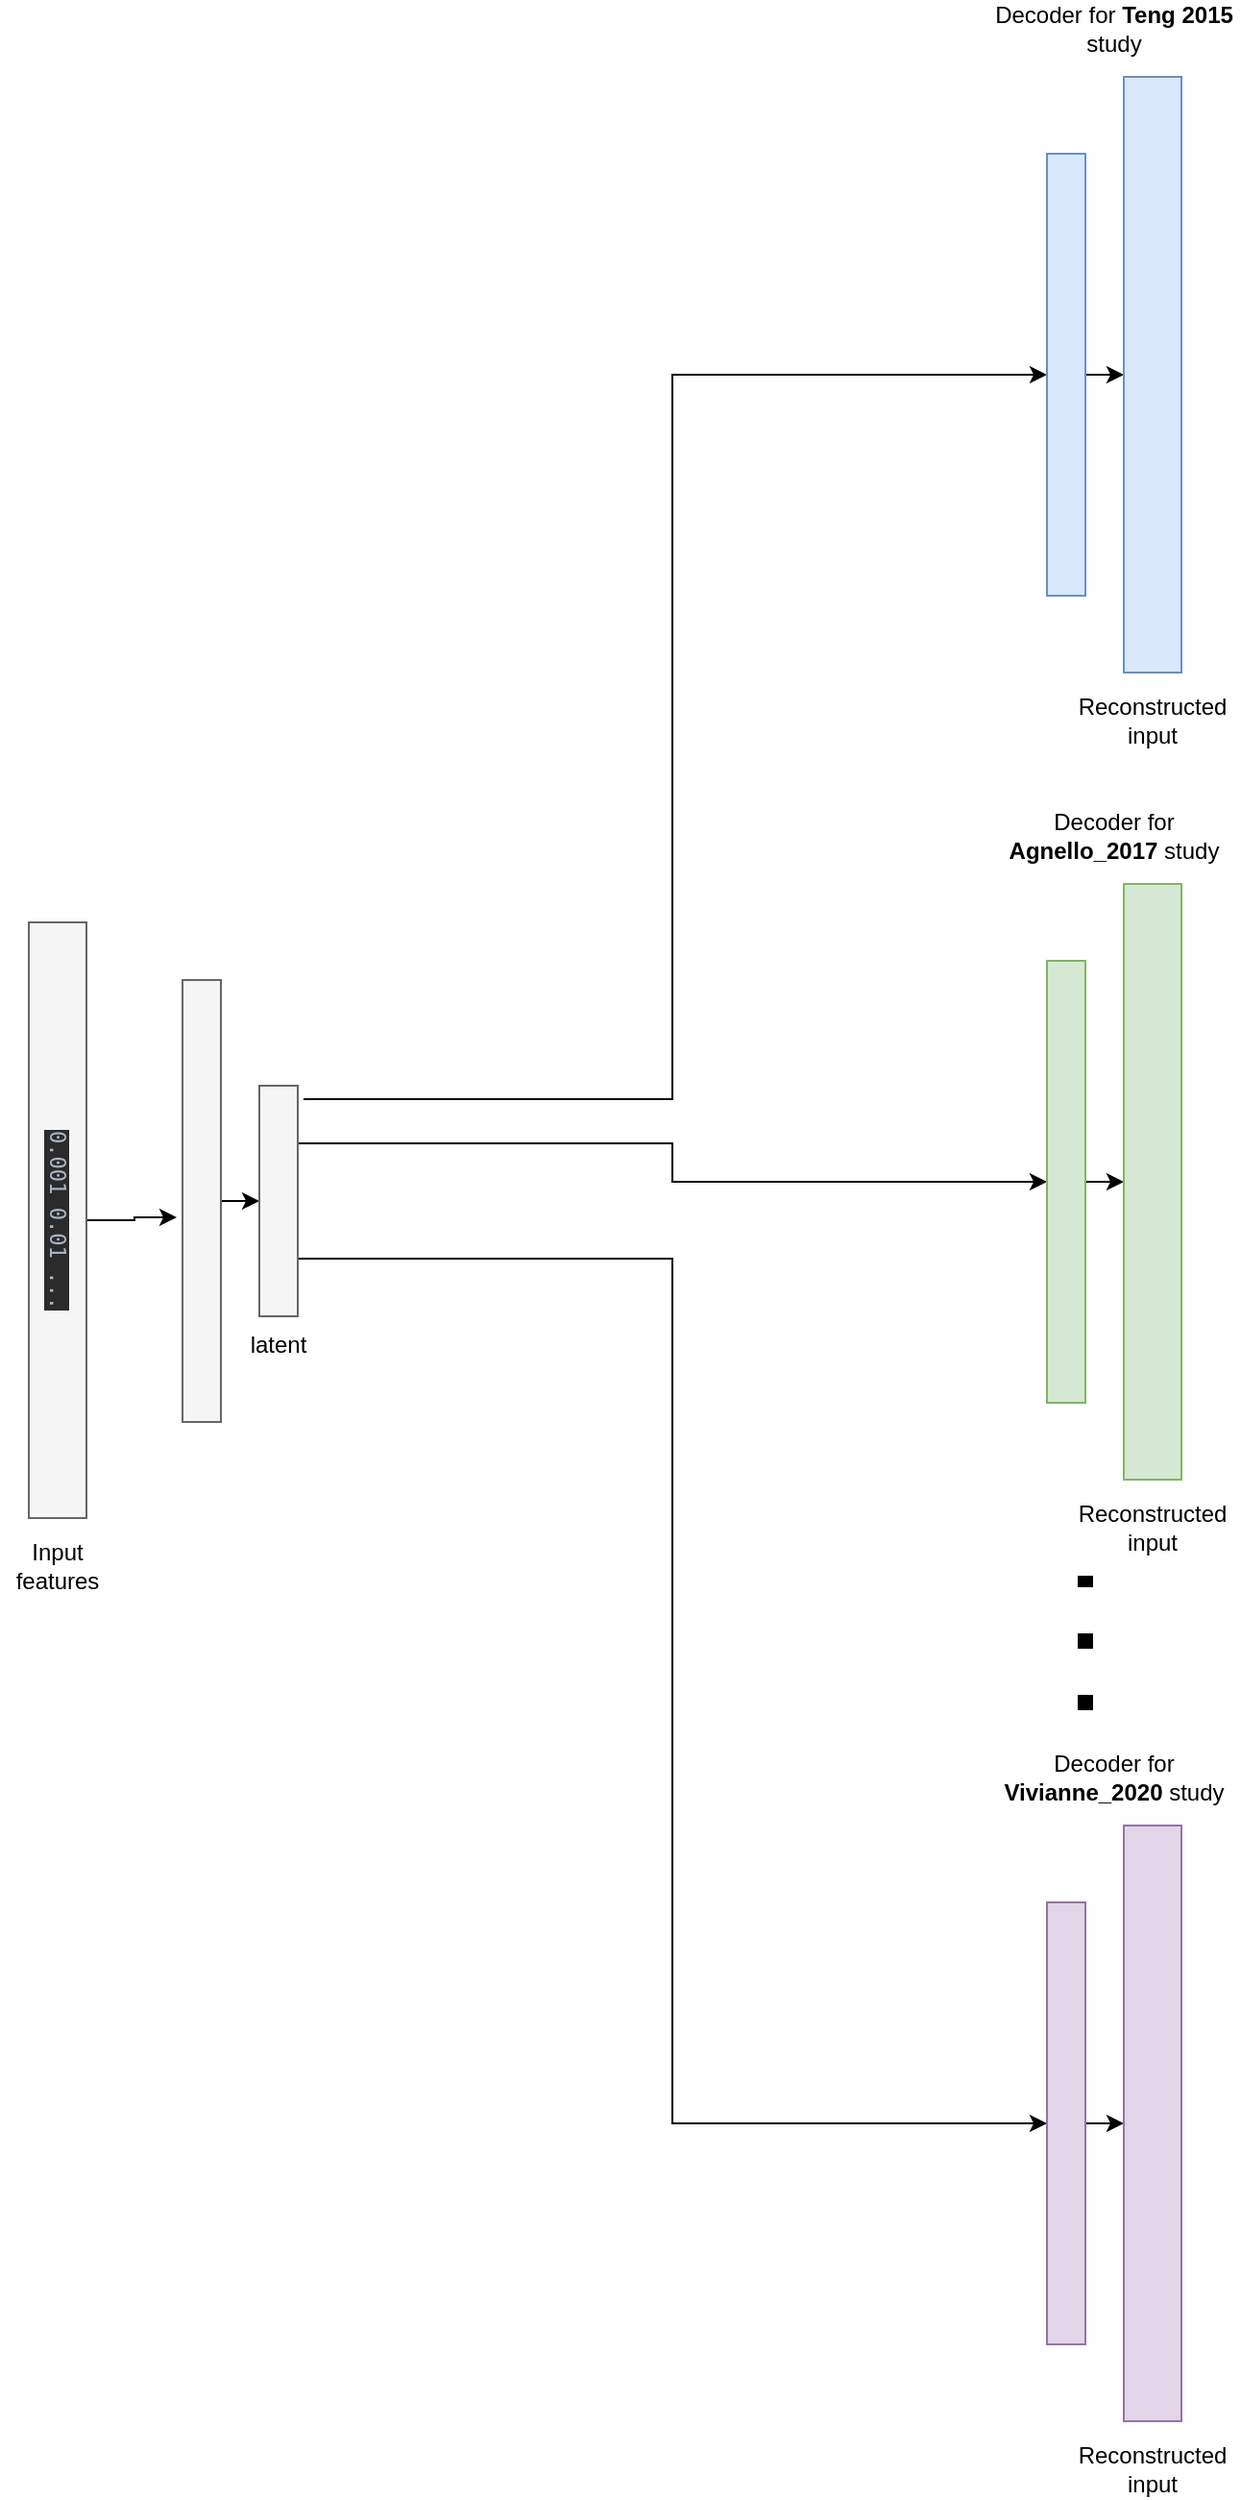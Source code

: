<mxfile version="17.4.0" type="device"><diagram id="OaPFuCpKDhkCm3j7-uwg" name="Page-1"><mxGraphModel dx="1186" dy="1784" grid="1" gridSize="10" guides="1" tooltips="1" connect="1" arrows="1" fold="1" page="1" pageScale="1" pageWidth="827" pageHeight="1169" math="0" shadow="0"><root><mxCell id="0"/><mxCell id="1" parent="0"/><mxCell id="jdDzQHp5nyKt6bQh7CS4-6" style="edgeStyle=orthogonalEdgeStyle;rounded=0;orthogonalLoop=1;jettySize=auto;html=1;exitX=0.5;exitY=0;exitDx=0;exitDy=0;entryX=-0.15;entryY=0.537;entryDx=0;entryDy=0;entryPerimeter=0;" edge="1" parent="1" source="jdDzQHp5nyKt6bQh7CS4-1" target="jdDzQHp5nyKt6bQh7CS4-3"><mxGeometry relative="1" as="geometry"/></mxCell><mxCell id="jdDzQHp5nyKt6bQh7CS4-1" value="&lt;pre style=&quot;background-color: #2b2b2b ; color: #a9b7c6 ; font-family: &amp;#34;jetbrains mono&amp;#34; , monospace ; font-size: 8.3pt&quot;&gt;0.001 0.01 ...&lt;/pre&gt;" style="rounded=0;whiteSpace=wrap;html=1;fillColor=#f5f5f5;strokeColor=#666666;rotation=90;fontColor=#333333;" vertex="1" parent="1"><mxGeometry x="-60" y="330" width="310" height="30" as="geometry"/></mxCell><mxCell id="jdDzQHp5nyKt6bQh7CS4-2" value="Input features" style="text;html=1;strokeColor=none;fillColor=none;align=center;verticalAlign=middle;whiteSpace=wrap;rounded=0;" vertex="1" parent="1"><mxGeometry x="65" y="510" width="60" height="30" as="geometry"/></mxCell><mxCell id="jdDzQHp5nyKt6bQh7CS4-7" style="edgeStyle=orthogonalEdgeStyle;rounded=0;orthogonalLoop=1;jettySize=auto;html=1;exitX=1;exitY=0.5;exitDx=0;exitDy=0;entryX=0;entryY=0.5;entryDx=0;entryDy=0;" edge="1" parent="1" source="jdDzQHp5nyKt6bQh7CS4-3" target="jdDzQHp5nyKt6bQh7CS4-4"><mxGeometry relative="1" as="geometry"/></mxCell><mxCell id="jdDzQHp5nyKt6bQh7CS4-3" value="" style="rounded=0;whiteSpace=wrap;html=1;fillColor=#f5f5f5;strokeColor=#666666;fontColor=#333333;" vertex="1" parent="1"><mxGeometry x="160" y="220" width="20" height="230" as="geometry"/></mxCell><mxCell id="jdDzQHp5nyKt6bQh7CS4-12" style="edgeStyle=orthogonalEdgeStyle;rounded=0;orthogonalLoop=1;jettySize=auto;html=1;exitX=1.15;exitY=0.058;exitDx=0;exitDy=0;entryX=0;entryY=0.5;entryDx=0;entryDy=0;exitPerimeter=0;" edge="1" parent="1" source="jdDzQHp5nyKt6bQh7CS4-4" target="jdDzQHp5nyKt6bQh7CS4-9"><mxGeometry relative="1" as="geometry"/></mxCell><mxCell id="jdDzQHp5nyKt6bQh7CS4-20" style="edgeStyle=orthogonalEdgeStyle;rounded=0;orthogonalLoop=1;jettySize=auto;html=1;exitX=1;exitY=0.25;exitDx=0;exitDy=0;entryX=0;entryY=0.5;entryDx=0;entryDy=0;" edge="1" parent="1" source="jdDzQHp5nyKt6bQh7CS4-4" target="jdDzQHp5nyKt6bQh7CS4-16"><mxGeometry relative="1" as="geometry"/></mxCell><mxCell id="jdDzQHp5nyKt6bQh7CS4-27" style="edgeStyle=orthogonalEdgeStyle;rounded=0;orthogonalLoop=1;jettySize=auto;html=1;exitX=1;exitY=0.75;exitDx=0;exitDy=0;entryX=0;entryY=0.5;entryDx=0;entryDy=0;" edge="1" parent="1" source="jdDzQHp5nyKt6bQh7CS4-4" target="jdDzQHp5nyKt6bQh7CS4-22"><mxGeometry relative="1" as="geometry"/></mxCell><mxCell id="jdDzQHp5nyKt6bQh7CS4-4" value="" style="rounded=0;whiteSpace=wrap;html=1;fillColor=#f5f5f5;strokeColor=#666666;fontColor=#333333;" vertex="1" parent="1"><mxGeometry x="200" y="275" width="20" height="120" as="geometry"/></mxCell><mxCell id="jdDzQHp5nyKt6bQh7CS4-5" value="latent" style="text;html=1;strokeColor=none;fillColor=none;align=center;verticalAlign=middle;whiteSpace=wrap;rounded=0;" vertex="1" parent="1"><mxGeometry x="180" y="395" width="60" height="30" as="geometry"/></mxCell><mxCell id="jdDzQHp5nyKt6bQh7CS4-11" style="edgeStyle=orthogonalEdgeStyle;rounded=0;orthogonalLoop=1;jettySize=auto;html=1;exitX=1;exitY=0.5;exitDx=0;exitDy=0;entryX=0.5;entryY=1;entryDx=0;entryDy=0;" edge="1" parent="1" source="jdDzQHp5nyKt6bQh7CS4-9" target="jdDzQHp5nyKt6bQh7CS4-10"><mxGeometry relative="1" as="geometry"/></mxCell><mxCell id="jdDzQHp5nyKt6bQh7CS4-9" value="" style="rounded=0;whiteSpace=wrap;html=1;fillColor=#dae8fc;strokeColor=#6c8ebf;" vertex="1" parent="1"><mxGeometry x="610" y="-210" width="20" height="230" as="geometry"/></mxCell><mxCell id="jdDzQHp5nyKt6bQh7CS4-10" value="&lt;pre style=&quot;background-color: #2b2b2b ; color: #a9b7c6 ; font-family: &amp;#34;jetbrains mono&amp;#34; , monospace ; font-size: 8.3pt&quot;&gt;&lt;br&gt;&lt;/pre&gt;" style="rounded=0;whiteSpace=wrap;html=1;fillColor=#dae8fc;strokeColor=#6c8ebf;rotation=90;" vertex="1" parent="1"><mxGeometry x="510" y="-110" width="310" height="30" as="geometry"/></mxCell><mxCell id="jdDzQHp5nyKt6bQh7CS4-13" value="Reconstructed input" style="text;html=1;strokeColor=none;fillColor=none;align=center;verticalAlign=middle;whiteSpace=wrap;rounded=0;" vertex="1" parent="1"><mxGeometry x="635" y="70" width="60" height="30" as="geometry"/></mxCell><mxCell id="jdDzQHp5nyKt6bQh7CS4-14" value="Decoder for &lt;b&gt;Teng&lt;/b&gt; &lt;b&gt;2015&lt;/b&gt; study" style="text;html=1;strokeColor=none;fillColor=none;align=center;verticalAlign=middle;whiteSpace=wrap;rounded=0;" vertex="1" parent="1"><mxGeometry x="580" y="-290" width="130" height="30" as="geometry"/></mxCell><mxCell id="jdDzQHp5nyKt6bQh7CS4-15" style="edgeStyle=orthogonalEdgeStyle;rounded=0;orthogonalLoop=1;jettySize=auto;html=1;exitX=1;exitY=0.5;exitDx=0;exitDy=0;entryX=0.5;entryY=1;entryDx=0;entryDy=0;" edge="1" parent="1" source="jdDzQHp5nyKt6bQh7CS4-16" target="jdDzQHp5nyKt6bQh7CS4-17"><mxGeometry relative="1" as="geometry"/></mxCell><mxCell id="jdDzQHp5nyKt6bQh7CS4-16" value="" style="rounded=0;whiteSpace=wrap;html=1;fillColor=#d5e8d4;strokeColor=#82b366;" vertex="1" parent="1"><mxGeometry x="610" y="210" width="20" height="230" as="geometry"/></mxCell><mxCell id="jdDzQHp5nyKt6bQh7CS4-17" value="&lt;pre style=&quot;background-color: #2b2b2b ; color: #a9b7c6 ; font-family: &amp;#34;jetbrains mono&amp;#34; , monospace ; font-size: 8.3pt&quot;&gt;&lt;br&gt;&lt;/pre&gt;" style="rounded=0;whiteSpace=wrap;html=1;fillColor=#d5e8d4;strokeColor=#82b366;rotation=90;" vertex="1" parent="1"><mxGeometry x="510" y="310" width="310" height="30" as="geometry"/></mxCell><mxCell id="jdDzQHp5nyKt6bQh7CS4-18" value="Reconstructed input" style="text;html=1;strokeColor=none;fillColor=none;align=center;verticalAlign=middle;whiteSpace=wrap;rounded=0;" vertex="1" parent="1"><mxGeometry x="635" y="490" width="60" height="30" as="geometry"/></mxCell><mxCell id="jdDzQHp5nyKt6bQh7CS4-19" value="Decoder for &lt;b&gt;Agnello_2017&lt;/b&gt;&amp;nbsp;study" style="text;html=1;strokeColor=none;fillColor=none;align=center;verticalAlign=middle;whiteSpace=wrap;rounded=0;" vertex="1" parent="1"><mxGeometry x="580" y="130" width="130" height="30" as="geometry"/></mxCell><mxCell id="jdDzQHp5nyKt6bQh7CS4-21" style="edgeStyle=orthogonalEdgeStyle;rounded=0;orthogonalLoop=1;jettySize=auto;html=1;exitX=1;exitY=0.5;exitDx=0;exitDy=0;entryX=0.5;entryY=1;entryDx=0;entryDy=0;" edge="1" parent="1" source="jdDzQHp5nyKt6bQh7CS4-22" target="jdDzQHp5nyKt6bQh7CS4-23"><mxGeometry relative="1" as="geometry"/></mxCell><mxCell id="jdDzQHp5nyKt6bQh7CS4-22" value="" style="rounded=0;whiteSpace=wrap;html=1;fillColor=#e1d5e7;strokeColor=#9673a6;" vertex="1" parent="1"><mxGeometry x="610" y="700" width="20" height="230" as="geometry"/></mxCell><mxCell id="jdDzQHp5nyKt6bQh7CS4-23" value="&lt;pre style=&quot;background-color: #2b2b2b ; color: #a9b7c6 ; font-family: &amp;#34;jetbrains mono&amp;#34; , monospace ; font-size: 8.3pt&quot;&gt;&lt;br&gt;&lt;/pre&gt;" style="rounded=0;whiteSpace=wrap;html=1;fillColor=#e1d5e7;strokeColor=#9673a6;rotation=90;" vertex="1" parent="1"><mxGeometry x="510" y="800" width="310" height="30" as="geometry"/></mxCell><mxCell id="jdDzQHp5nyKt6bQh7CS4-24" value="Reconstructed input" style="text;html=1;strokeColor=none;fillColor=none;align=center;verticalAlign=middle;whiteSpace=wrap;rounded=0;" vertex="1" parent="1"><mxGeometry x="635" y="980" width="60" height="30" as="geometry"/></mxCell><mxCell id="jdDzQHp5nyKt6bQh7CS4-25" value="Decoder for &lt;b&gt;Vivianne_2020&lt;/b&gt;&amp;nbsp;study" style="text;html=1;strokeColor=none;fillColor=none;align=center;verticalAlign=middle;whiteSpace=wrap;rounded=0;" vertex="1" parent="1"><mxGeometry x="580" y="620" width="130" height="30" as="geometry"/></mxCell><mxCell id="jdDzQHp5nyKt6bQh7CS4-26" value="" style="endArrow=none;dashed=1;html=1;dashPattern=1 3;strokeWidth=8;rounded=0;" edge="1" parent="1"><mxGeometry width="50" height="50" relative="1" as="geometry"><mxPoint x="630" y="600" as="sourcePoint"/><mxPoint x="630" y="530" as="targetPoint"/></mxGeometry></mxCell></root></mxGraphModel></diagram></mxfile>